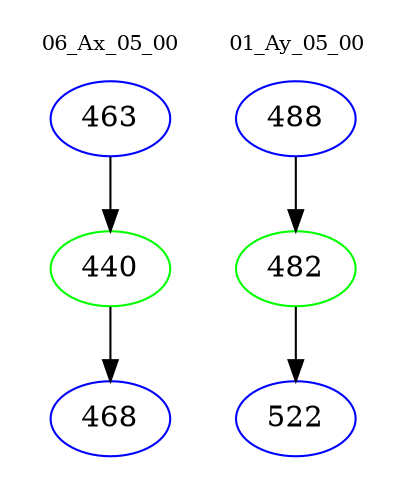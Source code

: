 digraph{
subgraph cluster_0 {
color = white
label = "06_Ax_05_00";
fontsize=10;
T0_463 [label="463", color="blue"]
T0_463 -> T0_440 [color="black"]
T0_440 [label="440", color="green"]
T0_440 -> T0_468 [color="black"]
T0_468 [label="468", color="blue"]
}
subgraph cluster_1 {
color = white
label = "01_Ay_05_00";
fontsize=10;
T1_488 [label="488", color="blue"]
T1_488 -> T1_482 [color="black"]
T1_482 [label="482", color="green"]
T1_482 -> T1_522 [color="black"]
T1_522 [label="522", color="blue"]
}
}
